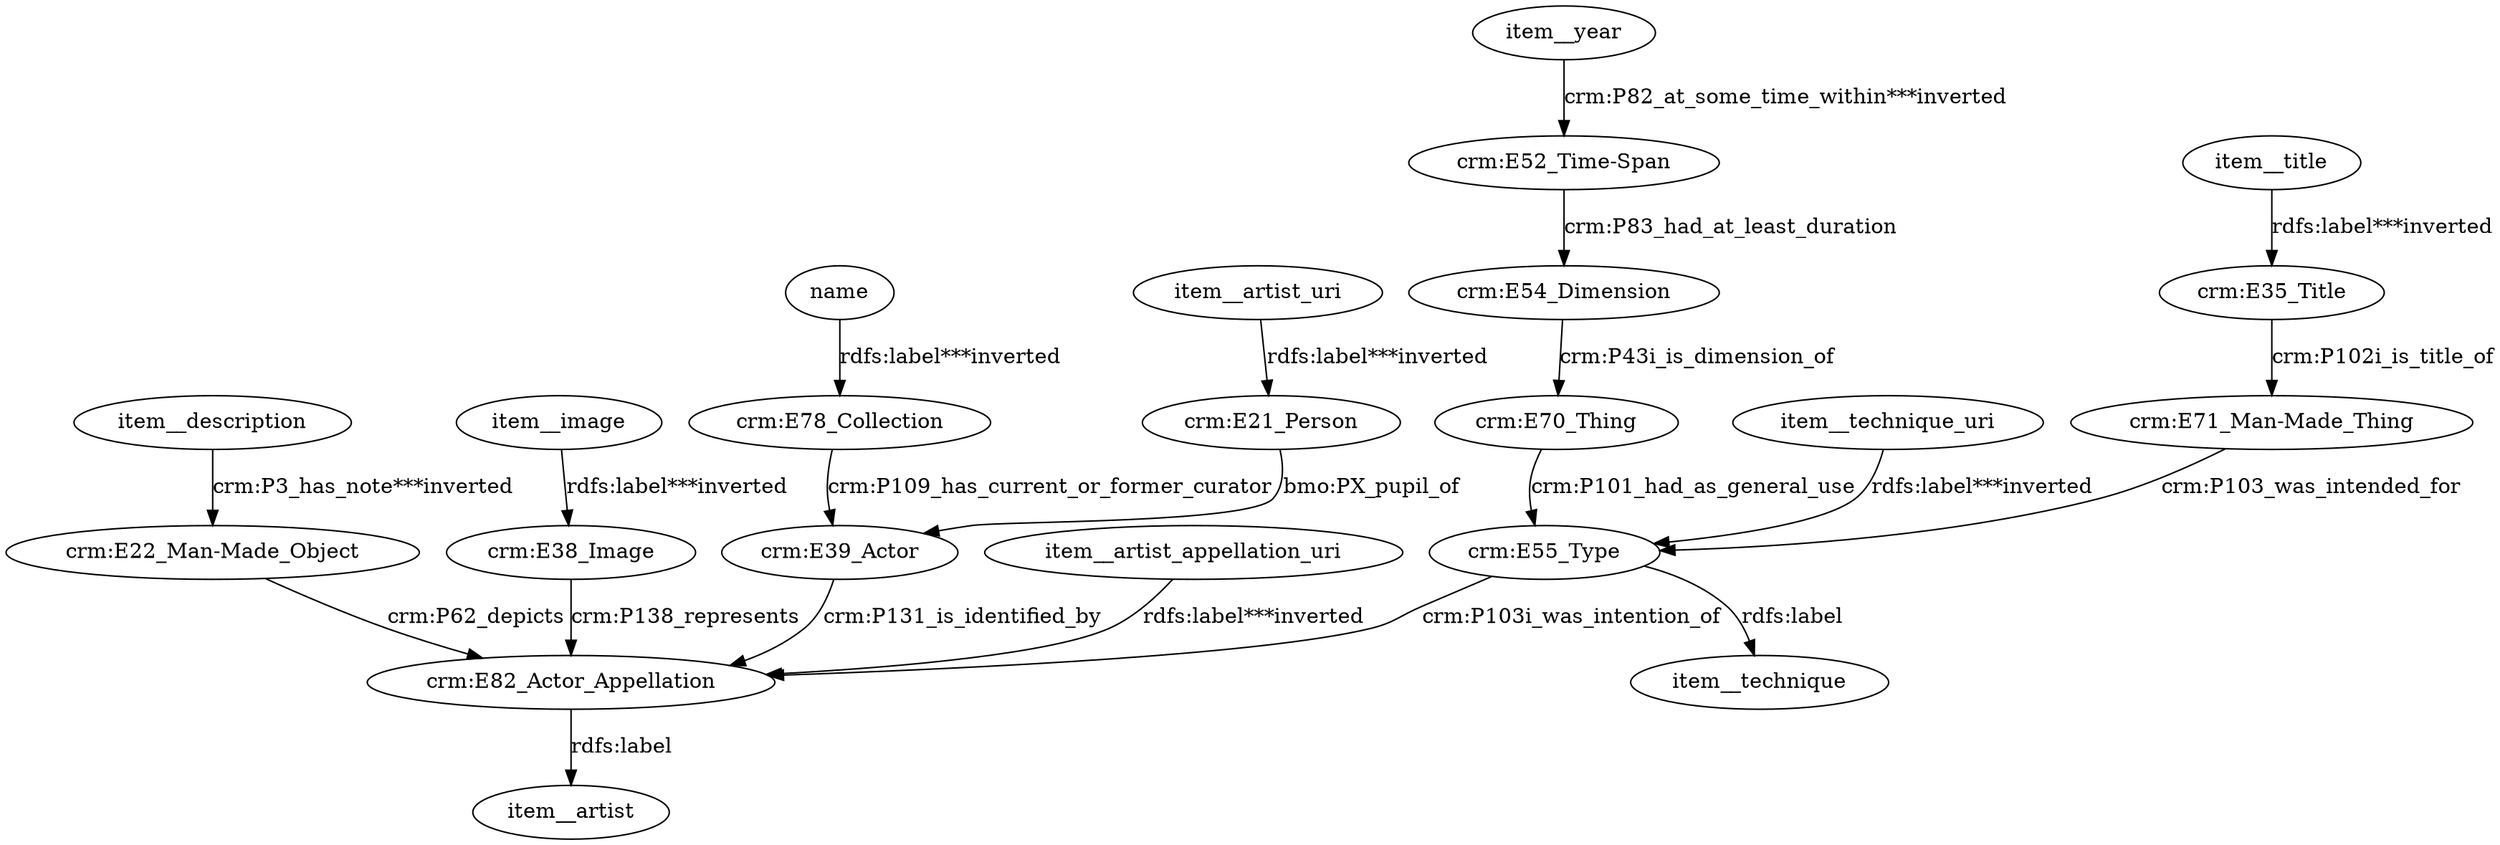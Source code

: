 digraph {
  "crm:E21_Person1" [type=class_uri,label="crm:E21_Person"]
  "crm:E39_Actor" [type=class_uri,label="crm:E39_Actor"]
  "crm:E22_Man-Made_Object1" [type=class_uri,label="crm:E22_Man-Made_Object"]
  "crm:E82_Actor_Appellation1" [type=class_uri,label="crm:E82_Actor_Appellation"]
  "crm:E35_Title1" [type=class_uri,label="crm:E35_Title"]
  "crm:E71_Man-Made_Thing" [type=class_uri,label="crm:E71_Man-Made_Thing"]
  "crm:E38_Image1" [type=class_uri,label="crm:E38_Image"]
  "crm:E52_Time-Span1" [type=class_uri,label="crm:E52_Time-Span"]
  "crm:E54_Dimension" [type=class_uri,label="crm:E54_Dimension"]
  "crm:E70_Thing" [type=class_uri,label="crm:E70_Thing"]
  "crm:E55_Type1" [type=class_uri,label="crm:E55_Type"]
  item__technique [type=attribute_name,label=item__technique]
  "crm:E78_Collection1" [type=class_uri,label="crm:E78_Collection"]
  item__artist [type=attribute_name,label=item__artist]
  item__artist_appellation_uri [type=attribute_name,label=item__artist_appellation_uri]
  item__artist_uri [type=attribute_name,label=item__artist_uri]
  item__description [type=attribute_name,label=item__description]
  item__image [type=attribute_name,label=item__image]
  item__technique_uri [type=attribute_name,label=item__technique_uri]
  item__title [type=attribute_name,label=item__title]
  item__year [type=attribute_name,label=item__year]
  name [type=attribute_name,label=name]
  "crm:E21_Person1" -> "crm:E39_Actor" [label="bmo:PX_pupil_of",type=direct_property_uri,weight=1]
  "crm:E22_Man-Made_Object1" -> "crm:E82_Actor_Appellation1" [label="crm:P62_depicts",type=inherited,weight=4]
  "crm:E35_Title1" -> "crm:E71_Man-Made_Thing" [label="crm:P102i_is_title_of",type=direct_property_uri,weight=1]
  "crm:E38_Image1" -> "crm:E82_Actor_Appellation1" [label="crm:P138_represents",type=inherited,weight=4]
  "crm:E39_Actor" -> "crm:E82_Actor_Appellation1" [label="crm:P131_is_identified_by",type=direct_property_uri,weight=1]
  "crm:E52_Time-Span1" -> "crm:E54_Dimension" [label="crm:P83_had_at_least_duration",type=direct_property_uri,weight=1]
  "crm:E54_Dimension" -> "crm:E70_Thing" [label="crm:P43i_is_dimension_of",type=direct_property_uri,weight=1]
  "crm:E55_Type1" -> "crm:E82_Actor_Appellation1" [label="crm:P103i_was_intention_of",type=inherited,weight=4]
  "crm:E55_Type1" -> item__technique [label="rdfs:label",type=st_property_uri]
  "crm:E70_Thing" -> "crm:E55_Type1" [label="crm:P101_had_as_general_use",type=direct_property_uri,weight=1]
  "crm:E71_Man-Made_Thing" -> "crm:E55_Type1" [label="crm:P103_was_intended_for",type=direct_property_uri,weight=1]
  "crm:E78_Collection1" -> "crm:E39_Actor" [label="crm:P109_has_current_or_former_curator",type=direct_property_uri,weight=1]
  "crm:E82_Actor_Appellation1" -> item__artist [label="rdfs:label",type=st_property_uri]
  item__artist_appellation_uri -> "crm:E82_Actor_Appellation1" [type=st_property_uri,label="rdfs:label***inverted",weight=1]
  item__artist_uri -> "crm:E21_Person1" [type=st_property_uri,label="rdfs:label***inverted",weight=1]
  item__description -> "crm:E22_Man-Made_Object1" [type=st_property_uri,label="crm:P3_has_note***inverted",weight=1]
  item__image -> "crm:E38_Image1" [type=st_property_uri,label="rdfs:label***inverted",weight=1]
  item__technique_uri -> "crm:E55_Type1" [type=st_property_uri,label="rdfs:label***inverted",weight=1]
  item__title -> "crm:E35_Title1" [type=st_property_uri,label="rdfs:label***inverted",weight=1]
  item__year -> "crm:E52_Time-Span1" [type=st_property_uri,label="crm:P82_at_some_time_within***inverted",weight=1]
  name -> "crm:E78_Collection1" [type=st_property_uri,label="rdfs:label***inverted",weight=1]
}
